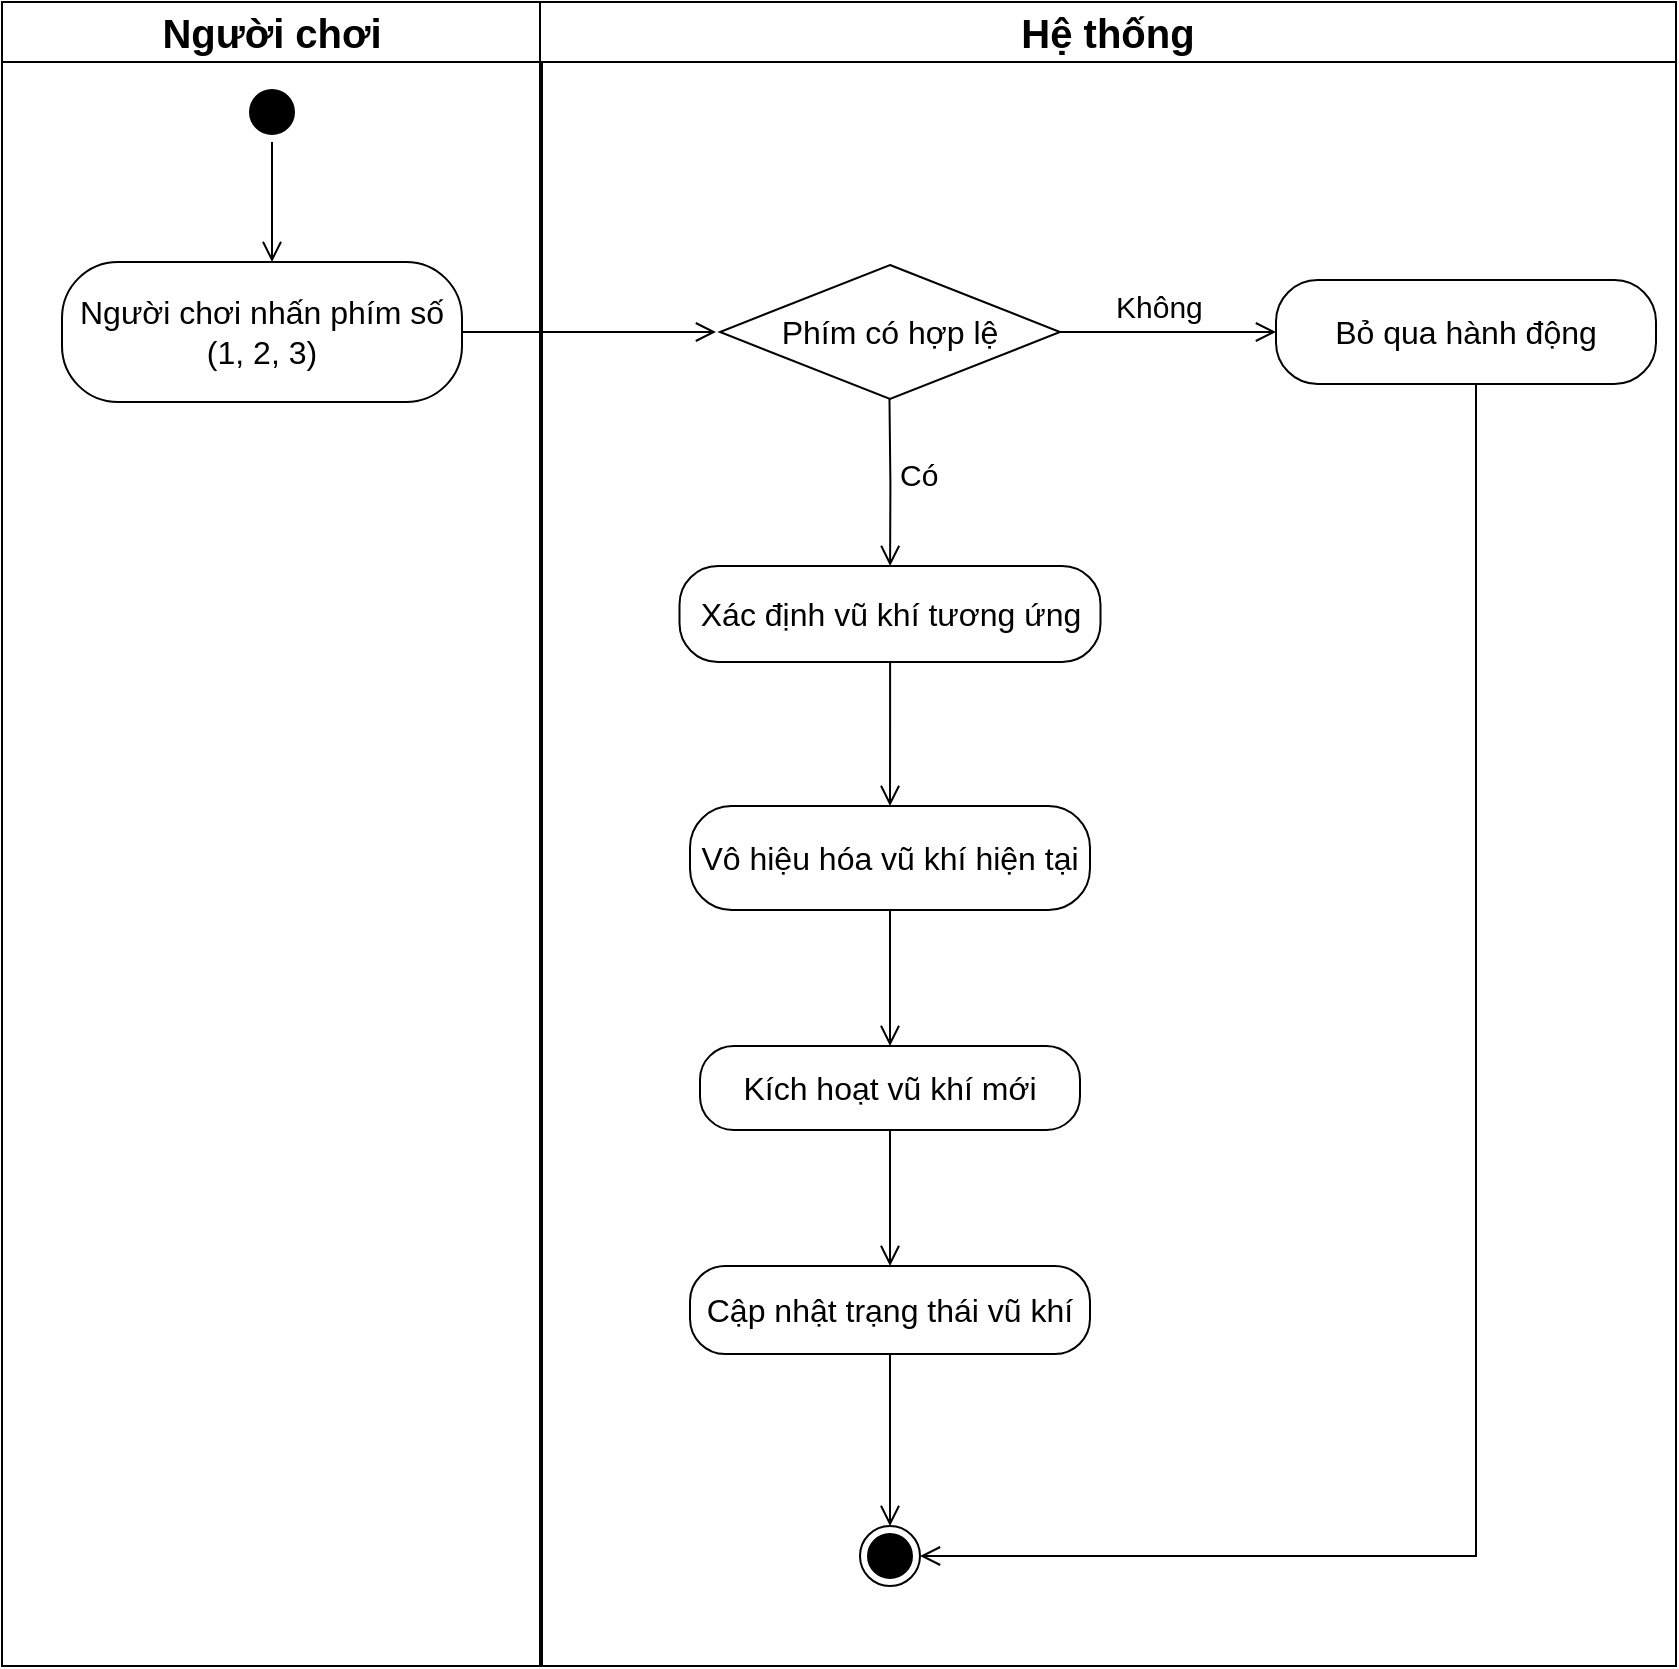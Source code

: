 <mxfile version="24.7.17">
  <diagram name="Page-1" id="ltRLUHc35WhzljVrPI48">
    <mxGraphModel dx="1156" dy="863" grid="1" gridSize="10" guides="1" tooltips="1" connect="1" arrows="1" fold="1" page="1" pageScale="1" pageWidth="850" pageHeight="1100" math="0" shadow="0">
      <root>
        <mxCell id="0" />
        <mxCell id="1" parent="0" />
        <mxCell id="33Kz2rMV3EFUAjW7a7eg-1" value="&lt;span style=&quot;font-size: 20px;&quot;&gt;Người chơi&lt;/span&gt;" style="swimlane;whiteSpace=wrap;html=1;startSize=30;" vertex="1" parent="1">
          <mxGeometry x="3" y="108" width="270" height="832" as="geometry" />
        </mxCell>
        <mxCell id="33Kz2rMV3EFUAjW7a7eg-2" value="" style="ellipse;html=1;shape=startState;fillColor=#000000;strokeColor=#000000;" vertex="1" parent="33Kz2rMV3EFUAjW7a7eg-1">
          <mxGeometry x="120" y="40" width="30" height="30" as="geometry" />
        </mxCell>
        <mxCell id="33Kz2rMV3EFUAjW7a7eg-3" value="" style="edgeStyle=orthogonalEdgeStyle;html=1;verticalAlign=bottom;endArrow=open;endSize=8;strokeColor=#000000;rounded=0;" edge="1" parent="33Kz2rMV3EFUAjW7a7eg-1" source="33Kz2rMV3EFUAjW7a7eg-2">
          <mxGeometry relative="1" as="geometry">
            <mxPoint x="135" y="130" as="targetPoint" />
          </mxGeometry>
        </mxCell>
        <mxCell id="33Kz2rMV3EFUAjW7a7eg-4" value="&lt;font style=&quot;font-size: 16px;&quot;&gt;Người chơi nhấn phím số (1, 2, 3)&lt;/font&gt;" style="rounded=1;whiteSpace=wrap;html=1;arcSize=40;fontColor=#000000;fillColor=#FFFFFF;strokeColor=#000000;" vertex="1" parent="33Kz2rMV3EFUAjW7a7eg-1">
          <mxGeometry x="30" y="130" width="200" height="70" as="geometry" />
        </mxCell>
        <mxCell id="33Kz2rMV3EFUAjW7a7eg-5" value="&lt;span style=&quot;font-size: 20px;&quot;&gt;Hệ thống&lt;/span&gt;" style="swimlane;whiteSpace=wrap;html=1;startSize=30;fillColor=#FFFFFF;" vertex="1" parent="1">
          <mxGeometry x="272" y="108" width="568" height="832" as="geometry" />
        </mxCell>
        <mxCell id="33Kz2rMV3EFUAjW7a7eg-6" style="edgeStyle=orthogonalEdgeStyle;rounded=0;orthogonalLoop=1;jettySize=auto;html=1;exitX=0.5;exitY=1;exitDx=0;exitDy=0;" edge="1" parent="33Kz2rMV3EFUAjW7a7eg-5">
          <mxGeometry relative="1" as="geometry">
            <mxPoint x="468" y="455" as="sourcePoint" />
            <mxPoint x="468" y="455" as="targetPoint" />
          </mxGeometry>
        </mxCell>
        <mxCell id="33Kz2rMV3EFUAjW7a7eg-23" value="&lt;font style=&quot;font-size: 16px;&quot;&gt;Phím có hợp lệ&lt;/font&gt;" style="rhombus;whiteSpace=wrap;html=1;fontColor=#000000;fillColor=#FFFFFF;strokeColor=#000000;" vertex="1" parent="33Kz2rMV3EFUAjW7a7eg-5">
          <mxGeometry x="90" y="131.5" width="170" height="67" as="geometry" />
        </mxCell>
        <mxCell id="33Kz2rMV3EFUAjW7a7eg-26" value="&lt;font style=&quot;font-size: 16px;&quot;&gt;Xác định vũ khí tương ứng&lt;/font&gt;" style="rounded=1;whiteSpace=wrap;html=1;arcSize=40;fontColor=#000000;fillColor=#FFFFFF;strokeColor=#000000;" vertex="1" parent="33Kz2rMV3EFUAjW7a7eg-5">
          <mxGeometry x="69.75" y="282" width="210.5" height="48" as="geometry" />
        </mxCell>
        <mxCell id="33Kz2rMV3EFUAjW7a7eg-27" value="" style="edgeStyle=orthogonalEdgeStyle;html=1;verticalAlign=bottom;endArrow=open;endSize=8;strokeColor=#000000;rounded=0;" edge="1" source="33Kz2rMV3EFUAjW7a7eg-26" parent="33Kz2rMV3EFUAjW7a7eg-5" target="33Kz2rMV3EFUAjW7a7eg-28">
          <mxGeometry relative="1" as="geometry">
            <mxPoint x="177" y="412" as="targetPoint" />
          </mxGeometry>
        </mxCell>
        <mxCell id="33Kz2rMV3EFUAjW7a7eg-25" value="&lt;font style=&quot;font-size: 15px;&quot;&gt;Có&lt;/font&gt;" style="edgeStyle=orthogonalEdgeStyle;html=1;align=left;verticalAlign=top;endArrow=open;endSize=8;strokeColor=#000000;rounded=0;" edge="1" parent="33Kz2rMV3EFUAjW7a7eg-5" target="33Kz2rMV3EFUAjW7a7eg-26">
          <mxGeometry x="-0.446" y="3" relative="1" as="geometry">
            <mxPoint x="174.74" y="282" as="targetPoint" />
            <mxPoint x="174.74" y="198.5" as="sourcePoint" />
            <mxPoint as="offset" />
          </mxGeometry>
        </mxCell>
        <mxCell id="33Kz2rMV3EFUAjW7a7eg-28" value="&lt;font style=&quot;font-size: 16px;&quot;&gt;Vô hiệu hóa vũ khí hiện tại&lt;/font&gt;" style="rounded=1;whiteSpace=wrap;html=1;arcSize=40;fontColor=#000000;fillColor=#FFFFFF;strokeColor=#000000;" vertex="1" parent="33Kz2rMV3EFUAjW7a7eg-5">
          <mxGeometry x="75" y="402" width="200" height="52" as="geometry" />
        </mxCell>
        <mxCell id="33Kz2rMV3EFUAjW7a7eg-29" value="" style="edgeStyle=orthogonalEdgeStyle;html=1;verticalAlign=bottom;endArrow=open;endSize=8;strokeColor=#000000;rounded=0;" edge="1" source="33Kz2rMV3EFUAjW7a7eg-28" parent="33Kz2rMV3EFUAjW7a7eg-5" target="33Kz2rMV3EFUAjW7a7eg-30">
          <mxGeometry relative="1" as="geometry">
            <mxPoint x="175" y="532" as="targetPoint" />
          </mxGeometry>
        </mxCell>
        <mxCell id="33Kz2rMV3EFUAjW7a7eg-30" value="&lt;font style=&quot;font-size: 16px;&quot;&gt;Kích hoạt vũ khí mới&lt;/font&gt;" style="rounded=1;whiteSpace=wrap;html=1;arcSize=40;fontColor=#000000;fillColor=#FFFFFF;strokeColor=#000000;" vertex="1" parent="33Kz2rMV3EFUAjW7a7eg-5">
          <mxGeometry x="80" y="522" width="190" height="42" as="geometry" />
        </mxCell>
        <mxCell id="33Kz2rMV3EFUAjW7a7eg-31" value="" style="edgeStyle=orthogonalEdgeStyle;html=1;verticalAlign=bottom;endArrow=open;endSize=8;strokeColor=#000000;rounded=0;" edge="1" source="33Kz2rMV3EFUAjW7a7eg-30" parent="33Kz2rMV3EFUAjW7a7eg-5" target="33Kz2rMV3EFUAjW7a7eg-32">
          <mxGeometry relative="1" as="geometry">
            <mxPoint x="175" y="642" as="targetPoint" />
          </mxGeometry>
        </mxCell>
        <mxCell id="33Kz2rMV3EFUAjW7a7eg-32" value="&lt;font style=&quot;font-size: 16px;&quot;&gt;Cập nhật trạng thái vũ khí&lt;/font&gt;" style="rounded=1;whiteSpace=wrap;html=1;arcSize=40;fontColor=#000000;fillColor=#FFFFFF;strokeColor=#000000;" vertex="1" parent="33Kz2rMV3EFUAjW7a7eg-5">
          <mxGeometry x="75" y="632" width="200" height="44" as="geometry" />
        </mxCell>
        <mxCell id="33Kz2rMV3EFUAjW7a7eg-33" value="" style="edgeStyle=orthogonalEdgeStyle;html=1;verticalAlign=bottom;endArrow=open;endSize=8;strokeColor=#000000;rounded=0;" edge="1" source="33Kz2rMV3EFUAjW7a7eg-32" parent="33Kz2rMV3EFUAjW7a7eg-5" target="33Kz2rMV3EFUAjW7a7eg-37">
          <mxGeometry relative="1" as="geometry">
            <mxPoint x="168" y="762" as="targetPoint" />
            <Array as="points" />
          </mxGeometry>
        </mxCell>
        <mxCell id="33Kz2rMV3EFUAjW7a7eg-34" value="&lt;font style=&quot;font-size: 16px;&quot;&gt;Bỏ qua hành động&lt;/font&gt;" style="rounded=1;whiteSpace=wrap;html=1;arcSize=40;fontColor=#000000;fillColor=#FFFFFF;strokeColor=#000000;" vertex="1" parent="33Kz2rMV3EFUAjW7a7eg-5">
          <mxGeometry x="368" y="139" width="190" height="52" as="geometry" />
        </mxCell>
        <mxCell id="33Kz2rMV3EFUAjW7a7eg-35" value="" style="edgeStyle=orthogonalEdgeStyle;html=1;verticalAlign=bottom;endArrow=open;endSize=8;strokeColor=#000000;rounded=0;entryX=1;entryY=0.5;entryDx=0;entryDy=0;" edge="1" source="33Kz2rMV3EFUAjW7a7eg-34" parent="33Kz2rMV3EFUAjW7a7eg-5" target="33Kz2rMV3EFUAjW7a7eg-37">
          <mxGeometry relative="1" as="geometry">
            <mxPoint x="463" y="762" as="targetPoint" />
            <Array as="points">
              <mxPoint x="468" y="777" />
            </Array>
          </mxGeometry>
        </mxCell>
        <mxCell id="33Kz2rMV3EFUAjW7a7eg-24" value="&lt;font style=&quot;font-size: 15px;&quot;&gt;Không&lt;/font&gt;" style="edgeStyle=orthogonalEdgeStyle;html=1;align=left;verticalAlign=bottom;endArrow=open;endSize=8;strokeColor=#000000;rounded=0;" edge="1" source="33Kz2rMV3EFUAjW7a7eg-23" parent="33Kz2rMV3EFUAjW7a7eg-5" target="33Kz2rMV3EFUAjW7a7eg-34">
          <mxGeometry x="-0.53" y="1" relative="1" as="geometry">
            <mxPoint x="368" y="164" as="targetPoint" />
            <mxPoint as="offset" />
          </mxGeometry>
        </mxCell>
        <mxCell id="33Kz2rMV3EFUAjW7a7eg-37" value="" style="ellipse;html=1;shape=endState;fillColor=#000000;strokeColor=#000000;" vertex="1" parent="33Kz2rMV3EFUAjW7a7eg-5">
          <mxGeometry x="160" y="762" width="30" height="30" as="geometry" />
        </mxCell>
        <mxCell id="33Kz2rMV3EFUAjW7a7eg-22" value="" style="edgeStyle=orthogonalEdgeStyle;html=1;verticalAlign=bottom;endArrow=open;endSize=8;strokeColor=#000000;rounded=0;" edge="1" parent="1" source="33Kz2rMV3EFUAjW7a7eg-4">
          <mxGeometry relative="1" as="geometry">
            <mxPoint x="360" y="273" as="targetPoint" />
          </mxGeometry>
        </mxCell>
      </root>
    </mxGraphModel>
  </diagram>
</mxfile>
